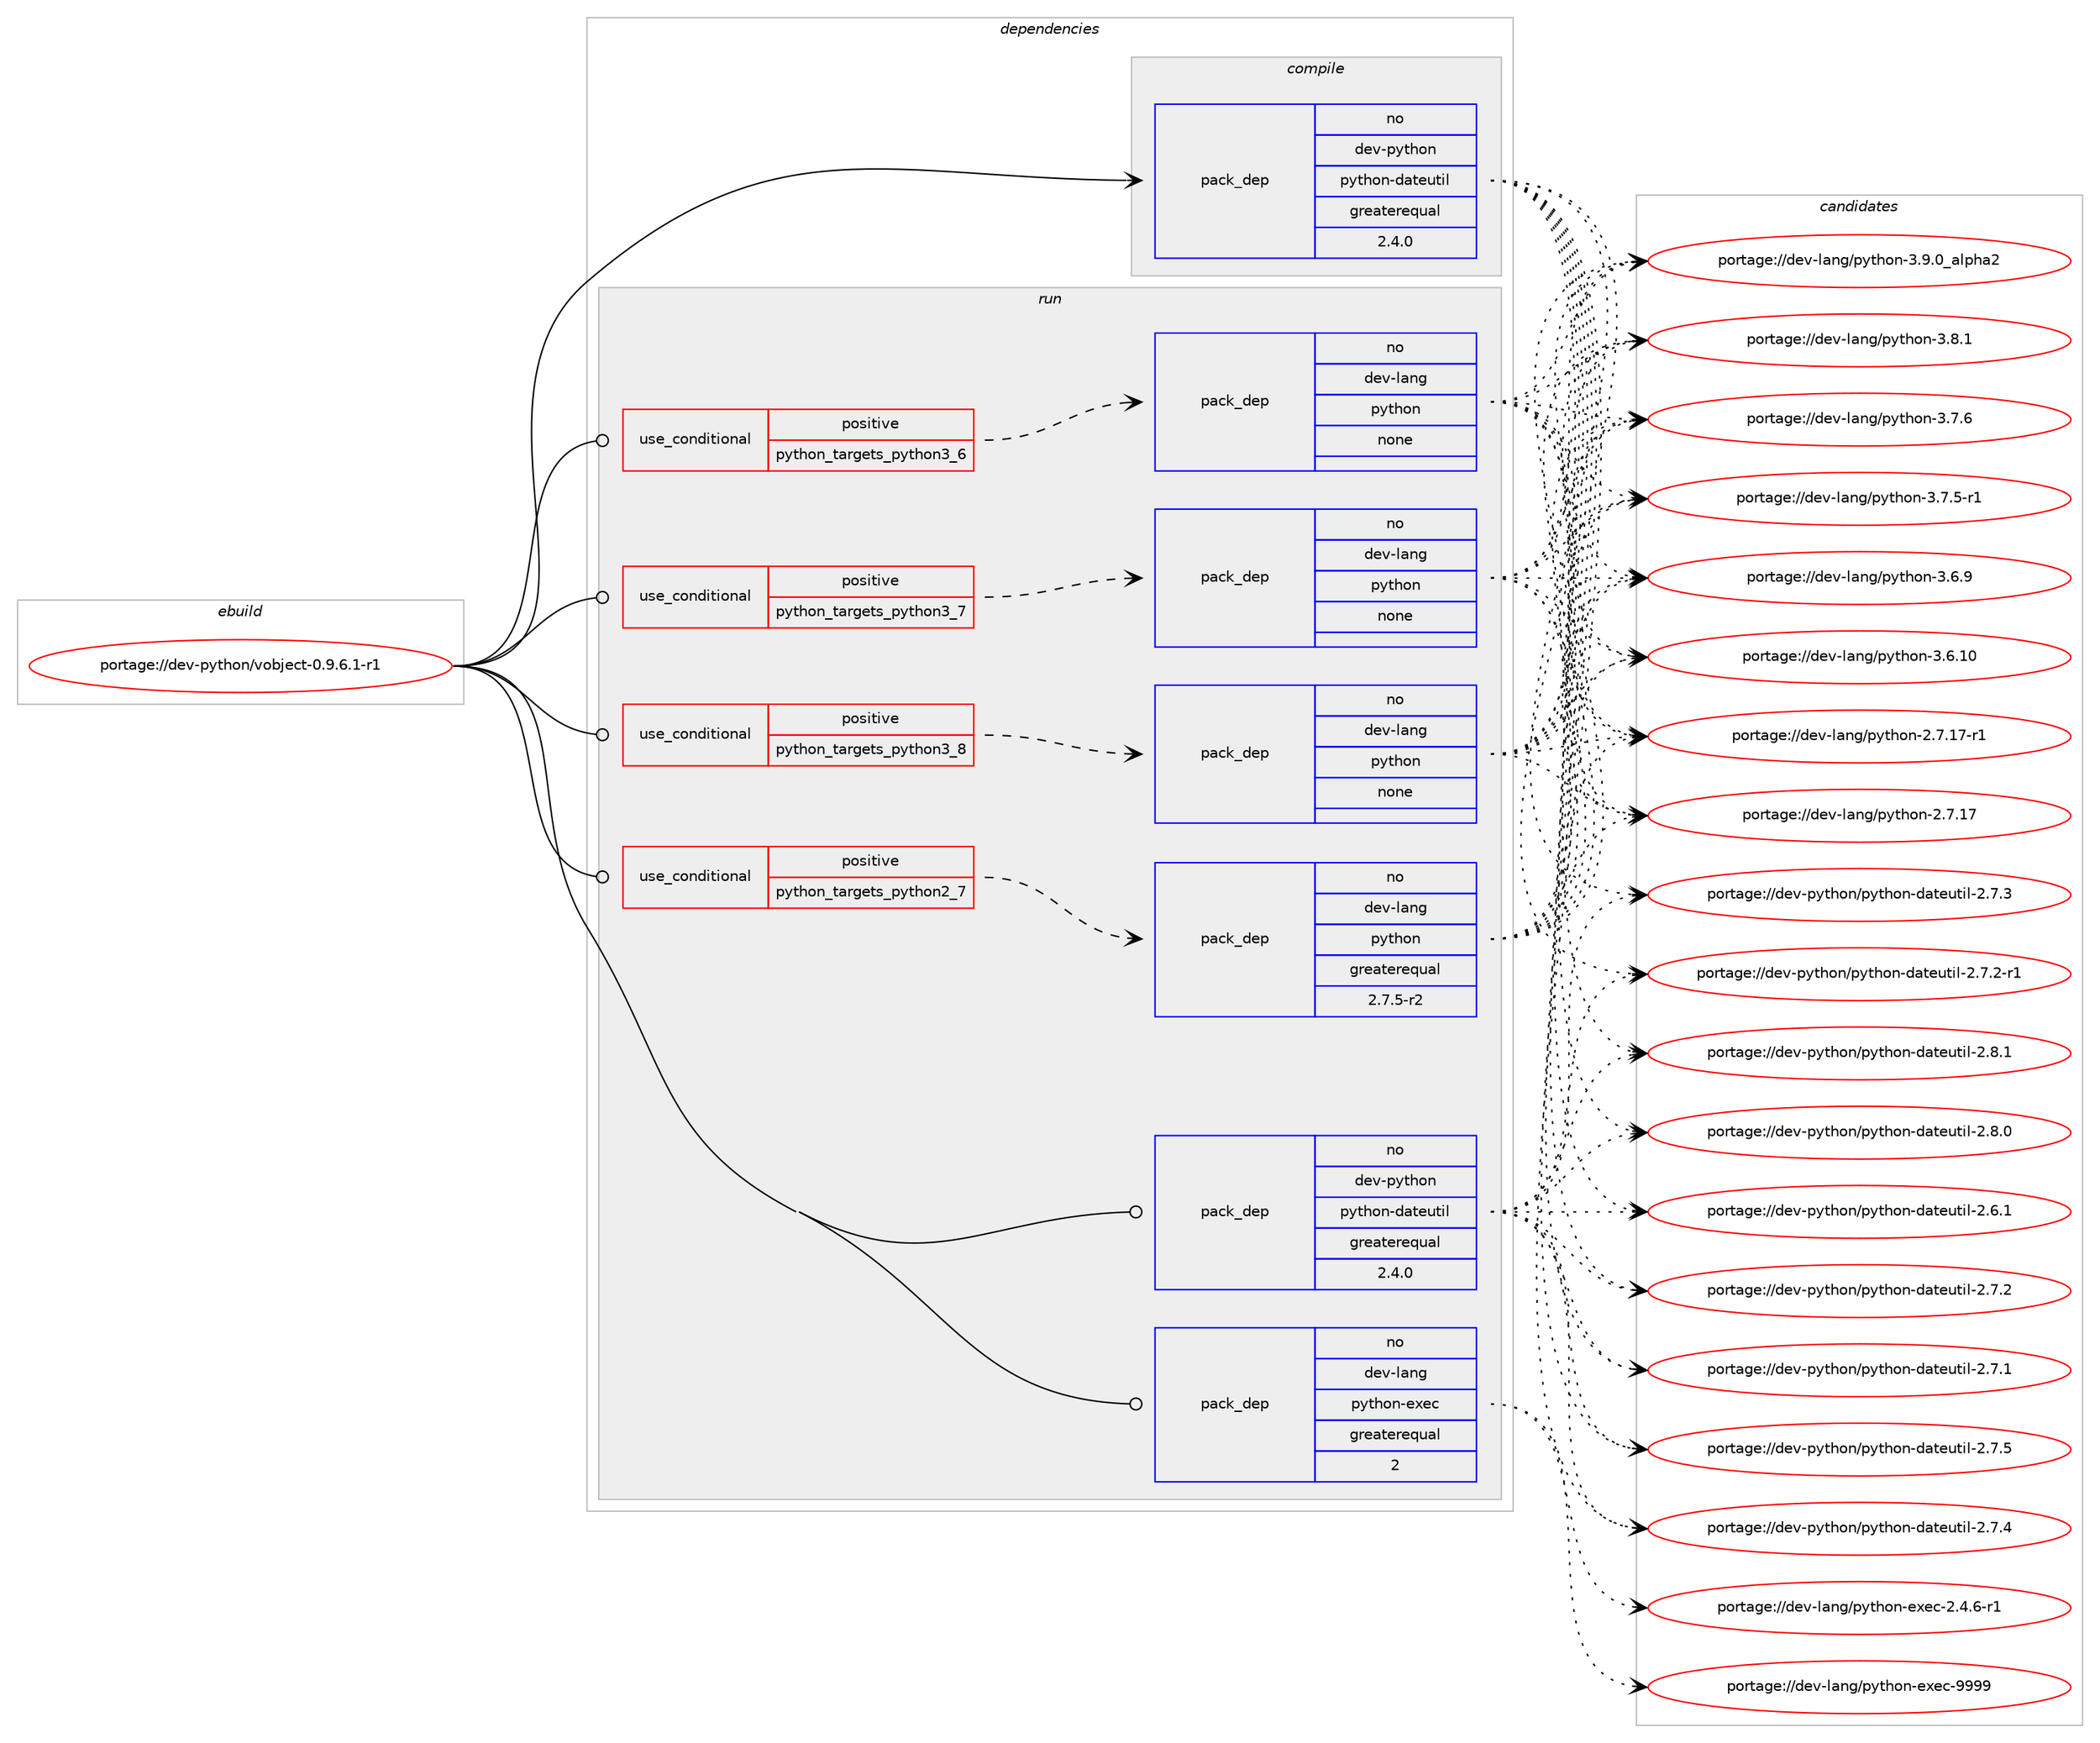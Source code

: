 digraph prolog {

# *************
# Graph options
# *************

newrank=true;
concentrate=true;
compound=true;
graph [rankdir=LR,fontname=Helvetica,fontsize=10,ranksep=1.5];#, ranksep=2.5, nodesep=0.2];
edge  [arrowhead=vee];
node  [fontname=Helvetica,fontsize=10];

# **********
# The ebuild
# **********

subgraph cluster_leftcol {
color=gray;
rank=same;
label=<<i>ebuild</i>>;
id [label="portage://dev-python/vobject-0.9.6.1-r1", color=red, width=4, href="../dev-python/vobject-0.9.6.1-r1.svg"];
}

# ****************
# The dependencies
# ****************

subgraph cluster_midcol {
color=gray;
label=<<i>dependencies</i>>;
subgraph cluster_compile {
fillcolor="#eeeeee";
style=filled;
label=<<i>compile</i>>;
subgraph pack310078 {
dependency418877 [label=<<TABLE BORDER="0" CELLBORDER="1" CELLSPACING="0" CELLPADDING="4" WIDTH="220"><TR><TD ROWSPAN="6" CELLPADDING="30">pack_dep</TD></TR><TR><TD WIDTH="110">no</TD></TR><TR><TD>dev-python</TD></TR><TR><TD>python-dateutil</TD></TR><TR><TD>greaterequal</TD></TR><TR><TD>2.4.0</TD></TR></TABLE>>, shape=none, color=blue];
}
id:e -> dependency418877:w [weight=20,style="solid",arrowhead="vee"];
}
subgraph cluster_compileandrun {
fillcolor="#eeeeee";
style=filled;
label=<<i>compile and run</i>>;
}
subgraph cluster_run {
fillcolor="#eeeeee";
style=filled;
label=<<i>run</i>>;
subgraph cond103918 {
dependency418878 [label=<<TABLE BORDER="0" CELLBORDER="1" CELLSPACING="0" CELLPADDING="4"><TR><TD ROWSPAN="3" CELLPADDING="10">use_conditional</TD></TR><TR><TD>positive</TD></TR><TR><TD>python_targets_python2_7</TD></TR></TABLE>>, shape=none, color=red];
subgraph pack310079 {
dependency418879 [label=<<TABLE BORDER="0" CELLBORDER="1" CELLSPACING="0" CELLPADDING="4" WIDTH="220"><TR><TD ROWSPAN="6" CELLPADDING="30">pack_dep</TD></TR><TR><TD WIDTH="110">no</TD></TR><TR><TD>dev-lang</TD></TR><TR><TD>python</TD></TR><TR><TD>greaterequal</TD></TR><TR><TD>2.7.5-r2</TD></TR></TABLE>>, shape=none, color=blue];
}
dependency418878:e -> dependency418879:w [weight=20,style="dashed",arrowhead="vee"];
}
id:e -> dependency418878:w [weight=20,style="solid",arrowhead="odot"];
subgraph cond103919 {
dependency418880 [label=<<TABLE BORDER="0" CELLBORDER="1" CELLSPACING="0" CELLPADDING="4"><TR><TD ROWSPAN="3" CELLPADDING="10">use_conditional</TD></TR><TR><TD>positive</TD></TR><TR><TD>python_targets_python3_6</TD></TR></TABLE>>, shape=none, color=red];
subgraph pack310080 {
dependency418881 [label=<<TABLE BORDER="0" CELLBORDER="1" CELLSPACING="0" CELLPADDING="4" WIDTH="220"><TR><TD ROWSPAN="6" CELLPADDING="30">pack_dep</TD></TR><TR><TD WIDTH="110">no</TD></TR><TR><TD>dev-lang</TD></TR><TR><TD>python</TD></TR><TR><TD>none</TD></TR><TR><TD></TD></TR></TABLE>>, shape=none, color=blue];
}
dependency418880:e -> dependency418881:w [weight=20,style="dashed",arrowhead="vee"];
}
id:e -> dependency418880:w [weight=20,style="solid",arrowhead="odot"];
subgraph cond103920 {
dependency418882 [label=<<TABLE BORDER="0" CELLBORDER="1" CELLSPACING="0" CELLPADDING="4"><TR><TD ROWSPAN="3" CELLPADDING="10">use_conditional</TD></TR><TR><TD>positive</TD></TR><TR><TD>python_targets_python3_7</TD></TR></TABLE>>, shape=none, color=red];
subgraph pack310081 {
dependency418883 [label=<<TABLE BORDER="0" CELLBORDER="1" CELLSPACING="0" CELLPADDING="4" WIDTH="220"><TR><TD ROWSPAN="6" CELLPADDING="30">pack_dep</TD></TR><TR><TD WIDTH="110">no</TD></TR><TR><TD>dev-lang</TD></TR><TR><TD>python</TD></TR><TR><TD>none</TD></TR><TR><TD></TD></TR></TABLE>>, shape=none, color=blue];
}
dependency418882:e -> dependency418883:w [weight=20,style="dashed",arrowhead="vee"];
}
id:e -> dependency418882:w [weight=20,style="solid",arrowhead="odot"];
subgraph cond103921 {
dependency418884 [label=<<TABLE BORDER="0" CELLBORDER="1" CELLSPACING="0" CELLPADDING="4"><TR><TD ROWSPAN="3" CELLPADDING="10">use_conditional</TD></TR><TR><TD>positive</TD></TR><TR><TD>python_targets_python3_8</TD></TR></TABLE>>, shape=none, color=red];
subgraph pack310082 {
dependency418885 [label=<<TABLE BORDER="0" CELLBORDER="1" CELLSPACING="0" CELLPADDING="4" WIDTH="220"><TR><TD ROWSPAN="6" CELLPADDING="30">pack_dep</TD></TR><TR><TD WIDTH="110">no</TD></TR><TR><TD>dev-lang</TD></TR><TR><TD>python</TD></TR><TR><TD>none</TD></TR><TR><TD></TD></TR></TABLE>>, shape=none, color=blue];
}
dependency418884:e -> dependency418885:w [weight=20,style="dashed",arrowhead="vee"];
}
id:e -> dependency418884:w [weight=20,style="solid",arrowhead="odot"];
subgraph pack310083 {
dependency418886 [label=<<TABLE BORDER="0" CELLBORDER="1" CELLSPACING="0" CELLPADDING="4" WIDTH="220"><TR><TD ROWSPAN="6" CELLPADDING="30">pack_dep</TD></TR><TR><TD WIDTH="110">no</TD></TR><TR><TD>dev-lang</TD></TR><TR><TD>python-exec</TD></TR><TR><TD>greaterequal</TD></TR><TR><TD>2</TD></TR></TABLE>>, shape=none, color=blue];
}
id:e -> dependency418886:w [weight=20,style="solid",arrowhead="odot"];
subgraph pack310084 {
dependency418887 [label=<<TABLE BORDER="0" CELLBORDER="1" CELLSPACING="0" CELLPADDING="4" WIDTH="220"><TR><TD ROWSPAN="6" CELLPADDING="30">pack_dep</TD></TR><TR><TD WIDTH="110">no</TD></TR><TR><TD>dev-python</TD></TR><TR><TD>python-dateutil</TD></TR><TR><TD>greaterequal</TD></TR><TR><TD>2.4.0</TD></TR></TABLE>>, shape=none, color=blue];
}
id:e -> dependency418887:w [weight=20,style="solid",arrowhead="odot"];
}
}

# **************
# The candidates
# **************

subgraph cluster_choices {
rank=same;
color=gray;
label=<<i>candidates</i>>;

subgraph choice310078 {
color=black;
nodesep=1;
choice10010111845112121116104111110471121211161041111104510097116101117116105108455046564649 [label="portage://dev-python/python-dateutil-2.8.1", color=red, width=4,href="../dev-python/python-dateutil-2.8.1.svg"];
choice10010111845112121116104111110471121211161041111104510097116101117116105108455046564648 [label="portage://dev-python/python-dateutil-2.8.0", color=red, width=4,href="../dev-python/python-dateutil-2.8.0.svg"];
choice10010111845112121116104111110471121211161041111104510097116101117116105108455046554653 [label="portage://dev-python/python-dateutil-2.7.5", color=red, width=4,href="../dev-python/python-dateutil-2.7.5.svg"];
choice10010111845112121116104111110471121211161041111104510097116101117116105108455046554652 [label="portage://dev-python/python-dateutil-2.7.4", color=red, width=4,href="../dev-python/python-dateutil-2.7.4.svg"];
choice10010111845112121116104111110471121211161041111104510097116101117116105108455046554651 [label="portage://dev-python/python-dateutil-2.7.3", color=red, width=4,href="../dev-python/python-dateutil-2.7.3.svg"];
choice100101118451121211161041111104711212111610411111045100971161011171161051084550465546504511449 [label="portage://dev-python/python-dateutil-2.7.2-r1", color=red, width=4,href="../dev-python/python-dateutil-2.7.2-r1.svg"];
choice10010111845112121116104111110471121211161041111104510097116101117116105108455046554650 [label="portage://dev-python/python-dateutil-2.7.2", color=red, width=4,href="../dev-python/python-dateutil-2.7.2.svg"];
choice10010111845112121116104111110471121211161041111104510097116101117116105108455046554649 [label="portage://dev-python/python-dateutil-2.7.1", color=red, width=4,href="../dev-python/python-dateutil-2.7.1.svg"];
choice10010111845112121116104111110471121211161041111104510097116101117116105108455046544649 [label="portage://dev-python/python-dateutil-2.6.1", color=red, width=4,href="../dev-python/python-dateutil-2.6.1.svg"];
dependency418877:e -> choice10010111845112121116104111110471121211161041111104510097116101117116105108455046564649:w [style=dotted,weight="100"];
dependency418877:e -> choice10010111845112121116104111110471121211161041111104510097116101117116105108455046564648:w [style=dotted,weight="100"];
dependency418877:e -> choice10010111845112121116104111110471121211161041111104510097116101117116105108455046554653:w [style=dotted,weight="100"];
dependency418877:e -> choice10010111845112121116104111110471121211161041111104510097116101117116105108455046554652:w [style=dotted,weight="100"];
dependency418877:e -> choice10010111845112121116104111110471121211161041111104510097116101117116105108455046554651:w [style=dotted,weight="100"];
dependency418877:e -> choice100101118451121211161041111104711212111610411111045100971161011171161051084550465546504511449:w [style=dotted,weight="100"];
dependency418877:e -> choice10010111845112121116104111110471121211161041111104510097116101117116105108455046554650:w [style=dotted,weight="100"];
dependency418877:e -> choice10010111845112121116104111110471121211161041111104510097116101117116105108455046554649:w [style=dotted,weight="100"];
dependency418877:e -> choice10010111845112121116104111110471121211161041111104510097116101117116105108455046544649:w [style=dotted,weight="100"];
}
subgraph choice310079 {
color=black;
nodesep=1;
choice10010111845108971101034711212111610411111045514657464895971081121049750 [label="portage://dev-lang/python-3.9.0_alpha2", color=red, width=4,href="../dev-lang/python-3.9.0_alpha2.svg"];
choice100101118451089711010347112121116104111110455146564649 [label="portage://dev-lang/python-3.8.1", color=red, width=4,href="../dev-lang/python-3.8.1.svg"];
choice100101118451089711010347112121116104111110455146554654 [label="portage://dev-lang/python-3.7.6", color=red, width=4,href="../dev-lang/python-3.7.6.svg"];
choice1001011184510897110103471121211161041111104551465546534511449 [label="portage://dev-lang/python-3.7.5-r1", color=red, width=4,href="../dev-lang/python-3.7.5-r1.svg"];
choice100101118451089711010347112121116104111110455146544657 [label="portage://dev-lang/python-3.6.9", color=red, width=4,href="../dev-lang/python-3.6.9.svg"];
choice10010111845108971101034711212111610411111045514654464948 [label="portage://dev-lang/python-3.6.10", color=red, width=4,href="../dev-lang/python-3.6.10.svg"];
choice100101118451089711010347112121116104111110455046554649554511449 [label="portage://dev-lang/python-2.7.17-r1", color=red, width=4,href="../dev-lang/python-2.7.17-r1.svg"];
choice10010111845108971101034711212111610411111045504655464955 [label="portage://dev-lang/python-2.7.17", color=red, width=4,href="../dev-lang/python-2.7.17.svg"];
dependency418879:e -> choice10010111845108971101034711212111610411111045514657464895971081121049750:w [style=dotted,weight="100"];
dependency418879:e -> choice100101118451089711010347112121116104111110455146564649:w [style=dotted,weight="100"];
dependency418879:e -> choice100101118451089711010347112121116104111110455146554654:w [style=dotted,weight="100"];
dependency418879:e -> choice1001011184510897110103471121211161041111104551465546534511449:w [style=dotted,weight="100"];
dependency418879:e -> choice100101118451089711010347112121116104111110455146544657:w [style=dotted,weight="100"];
dependency418879:e -> choice10010111845108971101034711212111610411111045514654464948:w [style=dotted,weight="100"];
dependency418879:e -> choice100101118451089711010347112121116104111110455046554649554511449:w [style=dotted,weight="100"];
dependency418879:e -> choice10010111845108971101034711212111610411111045504655464955:w [style=dotted,weight="100"];
}
subgraph choice310080 {
color=black;
nodesep=1;
choice10010111845108971101034711212111610411111045514657464895971081121049750 [label="portage://dev-lang/python-3.9.0_alpha2", color=red, width=4,href="../dev-lang/python-3.9.0_alpha2.svg"];
choice100101118451089711010347112121116104111110455146564649 [label="portage://dev-lang/python-3.8.1", color=red, width=4,href="../dev-lang/python-3.8.1.svg"];
choice100101118451089711010347112121116104111110455146554654 [label="portage://dev-lang/python-3.7.6", color=red, width=4,href="../dev-lang/python-3.7.6.svg"];
choice1001011184510897110103471121211161041111104551465546534511449 [label="portage://dev-lang/python-3.7.5-r1", color=red, width=4,href="../dev-lang/python-3.7.5-r1.svg"];
choice100101118451089711010347112121116104111110455146544657 [label="portage://dev-lang/python-3.6.9", color=red, width=4,href="../dev-lang/python-3.6.9.svg"];
choice10010111845108971101034711212111610411111045514654464948 [label="portage://dev-lang/python-3.6.10", color=red, width=4,href="../dev-lang/python-3.6.10.svg"];
choice100101118451089711010347112121116104111110455046554649554511449 [label="portage://dev-lang/python-2.7.17-r1", color=red, width=4,href="../dev-lang/python-2.7.17-r1.svg"];
choice10010111845108971101034711212111610411111045504655464955 [label="portage://dev-lang/python-2.7.17", color=red, width=4,href="../dev-lang/python-2.7.17.svg"];
dependency418881:e -> choice10010111845108971101034711212111610411111045514657464895971081121049750:w [style=dotted,weight="100"];
dependency418881:e -> choice100101118451089711010347112121116104111110455146564649:w [style=dotted,weight="100"];
dependency418881:e -> choice100101118451089711010347112121116104111110455146554654:w [style=dotted,weight="100"];
dependency418881:e -> choice1001011184510897110103471121211161041111104551465546534511449:w [style=dotted,weight="100"];
dependency418881:e -> choice100101118451089711010347112121116104111110455146544657:w [style=dotted,weight="100"];
dependency418881:e -> choice10010111845108971101034711212111610411111045514654464948:w [style=dotted,weight="100"];
dependency418881:e -> choice100101118451089711010347112121116104111110455046554649554511449:w [style=dotted,weight="100"];
dependency418881:e -> choice10010111845108971101034711212111610411111045504655464955:w [style=dotted,weight="100"];
}
subgraph choice310081 {
color=black;
nodesep=1;
choice10010111845108971101034711212111610411111045514657464895971081121049750 [label="portage://dev-lang/python-3.9.0_alpha2", color=red, width=4,href="../dev-lang/python-3.9.0_alpha2.svg"];
choice100101118451089711010347112121116104111110455146564649 [label="portage://dev-lang/python-3.8.1", color=red, width=4,href="../dev-lang/python-3.8.1.svg"];
choice100101118451089711010347112121116104111110455146554654 [label="portage://dev-lang/python-3.7.6", color=red, width=4,href="../dev-lang/python-3.7.6.svg"];
choice1001011184510897110103471121211161041111104551465546534511449 [label="portage://dev-lang/python-3.7.5-r1", color=red, width=4,href="../dev-lang/python-3.7.5-r1.svg"];
choice100101118451089711010347112121116104111110455146544657 [label="portage://dev-lang/python-3.6.9", color=red, width=4,href="../dev-lang/python-3.6.9.svg"];
choice10010111845108971101034711212111610411111045514654464948 [label="portage://dev-lang/python-3.6.10", color=red, width=4,href="../dev-lang/python-3.6.10.svg"];
choice100101118451089711010347112121116104111110455046554649554511449 [label="portage://dev-lang/python-2.7.17-r1", color=red, width=4,href="../dev-lang/python-2.7.17-r1.svg"];
choice10010111845108971101034711212111610411111045504655464955 [label="portage://dev-lang/python-2.7.17", color=red, width=4,href="../dev-lang/python-2.7.17.svg"];
dependency418883:e -> choice10010111845108971101034711212111610411111045514657464895971081121049750:w [style=dotted,weight="100"];
dependency418883:e -> choice100101118451089711010347112121116104111110455146564649:w [style=dotted,weight="100"];
dependency418883:e -> choice100101118451089711010347112121116104111110455146554654:w [style=dotted,weight="100"];
dependency418883:e -> choice1001011184510897110103471121211161041111104551465546534511449:w [style=dotted,weight="100"];
dependency418883:e -> choice100101118451089711010347112121116104111110455146544657:w [style=dotted,weight="100"];
dependency418883:e -> choice10010111845108971101034711212111610411111045514654464948:w [style=dotted,weight="100"];
dependency418883:e -> choice100101118451089711010347112121116104111110455046554649554511449:w [style=dotted,weight="100"];
dependency418883:e -> choice10010111845108971101034711212111610411111045504655464955:w [style=dotted,weight="100"];
}
subgraph choice310082 {
color=black;
nodesep=1;
choice10010111845108971101034711212111610411111045514657464895971081121049750 [label="portage://dev-lang/python-3.9.0_alpha2", color=red, width=4,href="../dev-lang/python-3.9.0_alpha2.svg"];
choice100101118451089711010347112121116104111110455146564649 [label="portage://dev-lang/python-3.8.1", color=red, width=4,href="../dev-lang/python-3.8.1.svg"];
choice100101118451089711010347112121116104111110455146554654 [label="portage://dev-lang/python-3.7.6", color=red, width=4,href="../dev-lang/python-3.7.6.svg"];
choice1001011184510897110103471121211161041111104551465546534511449 [label="portage://dev-lang/python-3.7.5-r1", color=red, width=4,href="../dev-lang/python-3.7.5-r1.svg"];
choice100101118451089711010347112121116104111110455146544657 [label="portage://dev-lang/python-3.6.9", color=red, width=4,href="../dev-lang/python-3.6.9.svg"];
choice10010111845108971101034711212111610411111045514654464948 [label="portage://dev-lang/python-3.6.10", color=red, width=4,href="../dev-lang/python-3.6.10.svg"];
choice100101118451089711010347112121116104111110455046554649554511449 [label="portage://dev-lang/python-2.7.17-r1", color=red, width=4,href="../dev-lang/python-2.7.17-r1.svg"];
choice10010111845108971101034711212111610411111045504655464955 [label="portage://dev-lang/python-2.7.17", color=red, width=4,href="../dev-lang/python-2.7.17.svg"];
dependency418885:e -> choice10010111845108971101034711212111610411111045514657464895971081121049750:w [style=dotted,weight="100"];
dependency418885:e -> choice100101118451089711010347112121116104111110455146564649:w [style=dotted,weight="100"];
dependency418885:e -> choice100101118451089711010347112121116104111110455146554654:w [style=dotted,weight="100"];
dependency418885:e -> choice1001011184510897110103471121211161041111104551465546534511449:w [style=dotted,weight="100"];
dependency418885:e -> choice100101118451089711010347112121116104111110455146544657:w [style=dotted,weight="100"];
dependency418885:e -> choice10010111845108971101034711212111610411111045514654464948:w [style=dotted,weight="100"];
dependency418885:e -> choice100101118451089711010347112121116104111110455046554649554511449:w [style=dotted,weight="100"];
dependency418885:e -> choice10010111845108971101034711212111610411111045504655464955:w [style=dotted,weight="100"];
}
subgraph choice310083 {
color=black;
nodesep=1;
choice10010111845108971101034711212111610411111045101120101994557575757 [label="portage://dev-lang/python-exec-9999", color=red, width=4,href="../dev-lang/python-exec-9999.svg"];
choice10010111845108971101034711212111610411111045101120101994550465246544511449 [label="portage://dev-lang/python-exec-2.4.6-r1", color=red, width=4,href="../dev-lang/python-exec-2.4.6-r1.svg"];
dependency418886:e -> choice10010111845108971101034711212111610411111045101120101994557575757:w [style=dotted,weight="100"];
dependency418886:e -> choice10010111845108971101034711212111610411111045101120101994550465246544511449:w [style=dotted,weight="100"];
}
subgraph choice310084 {
color=black;
nodesep=1;
choice10010111845112121116104111110471121211161041111104510097116101117116105108455046564649 [label="portage://dev-python/python-dateutil-2.8.1", color=red, width=4,href="../dev-python/python-dateutil-2.8.1.svg"];
choice10010111845112121116104111110471121211161041111104510097116101117116105108455046564648 [label="portage://dev-python/python-dateutil-2.8.0", color=red, width=4,href="../dev-python/python-dateutil-2.8.0.svg"];
choice10010111845112121116104111110471121211161041111104510097116101117116105108455046554653 [label="portage://dev-python/python-dateutil-2.7.5", color=red, width=4,href="../dev-python/python-dateutil-2.7.5.svg"];
choice10010111845112121116104111110471121211161041111104510097116101117116105108455046554652 [label="portage://dev-python/python-dateutil-2.7.4", color=red, width=4,href="../dev-python/python-dateutil-2.7.4.svg"];
choice10010111845112121116104111110471121211161041111104510097116101117116105108455046554651 [label="portage://dev-python/python-dateutil-2.7.3", color=red, width=4,href="../dev-python/python-dateutil-2.7.3.svg"];
choice100101118451121211161041111104711212111610411111045100971161011171161051084550465546504511449 [label="portage://dev-python/python-dateutil-2.7.2-r1", color=red, width=4,href="../dev-python/python-dateutil-2.7.2-r1.svg"];
choice10010111845112121116104111110471121211161041111104510097116101117116105108455046554650 [label="portage://dev-python/python-dateutil-2.7.2", color=red, width=4,href="../dev-python/python-dateutil-2.7.2.svg"];
choice10010111845112121116104111110471121211161041111104510097116101117116105108455046554649 [label="portage://dev-python/python-dateutil-2.7.1", color=red, width=4,href="../dev-python/python-dateutil-2.7.1.svg"];
choice10010111845112121116104111110471121211161041111104510097116101117116105108455046544649 [label="portage://dev-python/python-dateutil-2.6.1", color=red, width=4,href="../dev-python/python-dateutil-2.6.1.svg"];
dependency418887:e -> choice10010111845112121116104111110471121211161041111104510097116101117116105108455046564649:w [style=dotted,weight="100"];
dependency418887:e -> choice10010111845112121116104111110471121211161041111104510097116101117116105108455046564648:w [style=dotted,weight="100"];
dependency418887:e -> choice10010111845112121116104111110471121211161041111104510097116101117116105108455046554653:w [style=dotted,weight="100"];
dependency418887:e -> choice10010111845112121116104111110471121211161041111104510097116101117116105108455046554652:w [style=dotted,weight="100"];
dependency418887:e -> choice10010111845112121116104111110471121211161041111104510097116101117116105108455046554651:w [style=dotted,weight="100"];
dependency418887:e -> choice100101118451121211161041111104711212111610411111045100971161011171161051084550465546504511449:w [style=dotted,weight="100"];
dependency418887:e -> choice10010111845112121116104111110471121211161041111104510097116101117116105108455046554650:w [style=dotted,weight="100"];
dependency418887:e -> choice10010111845112121116104111110471121211161041111104510097116101117116105108455046554649:w [style=dotted,weight="100"];
dependency418887:e -> choice10010111845112121116104111110471121211161041111104510097116101117116105108455046544649:w [style=dotted,weight="100"];
}
}

}
